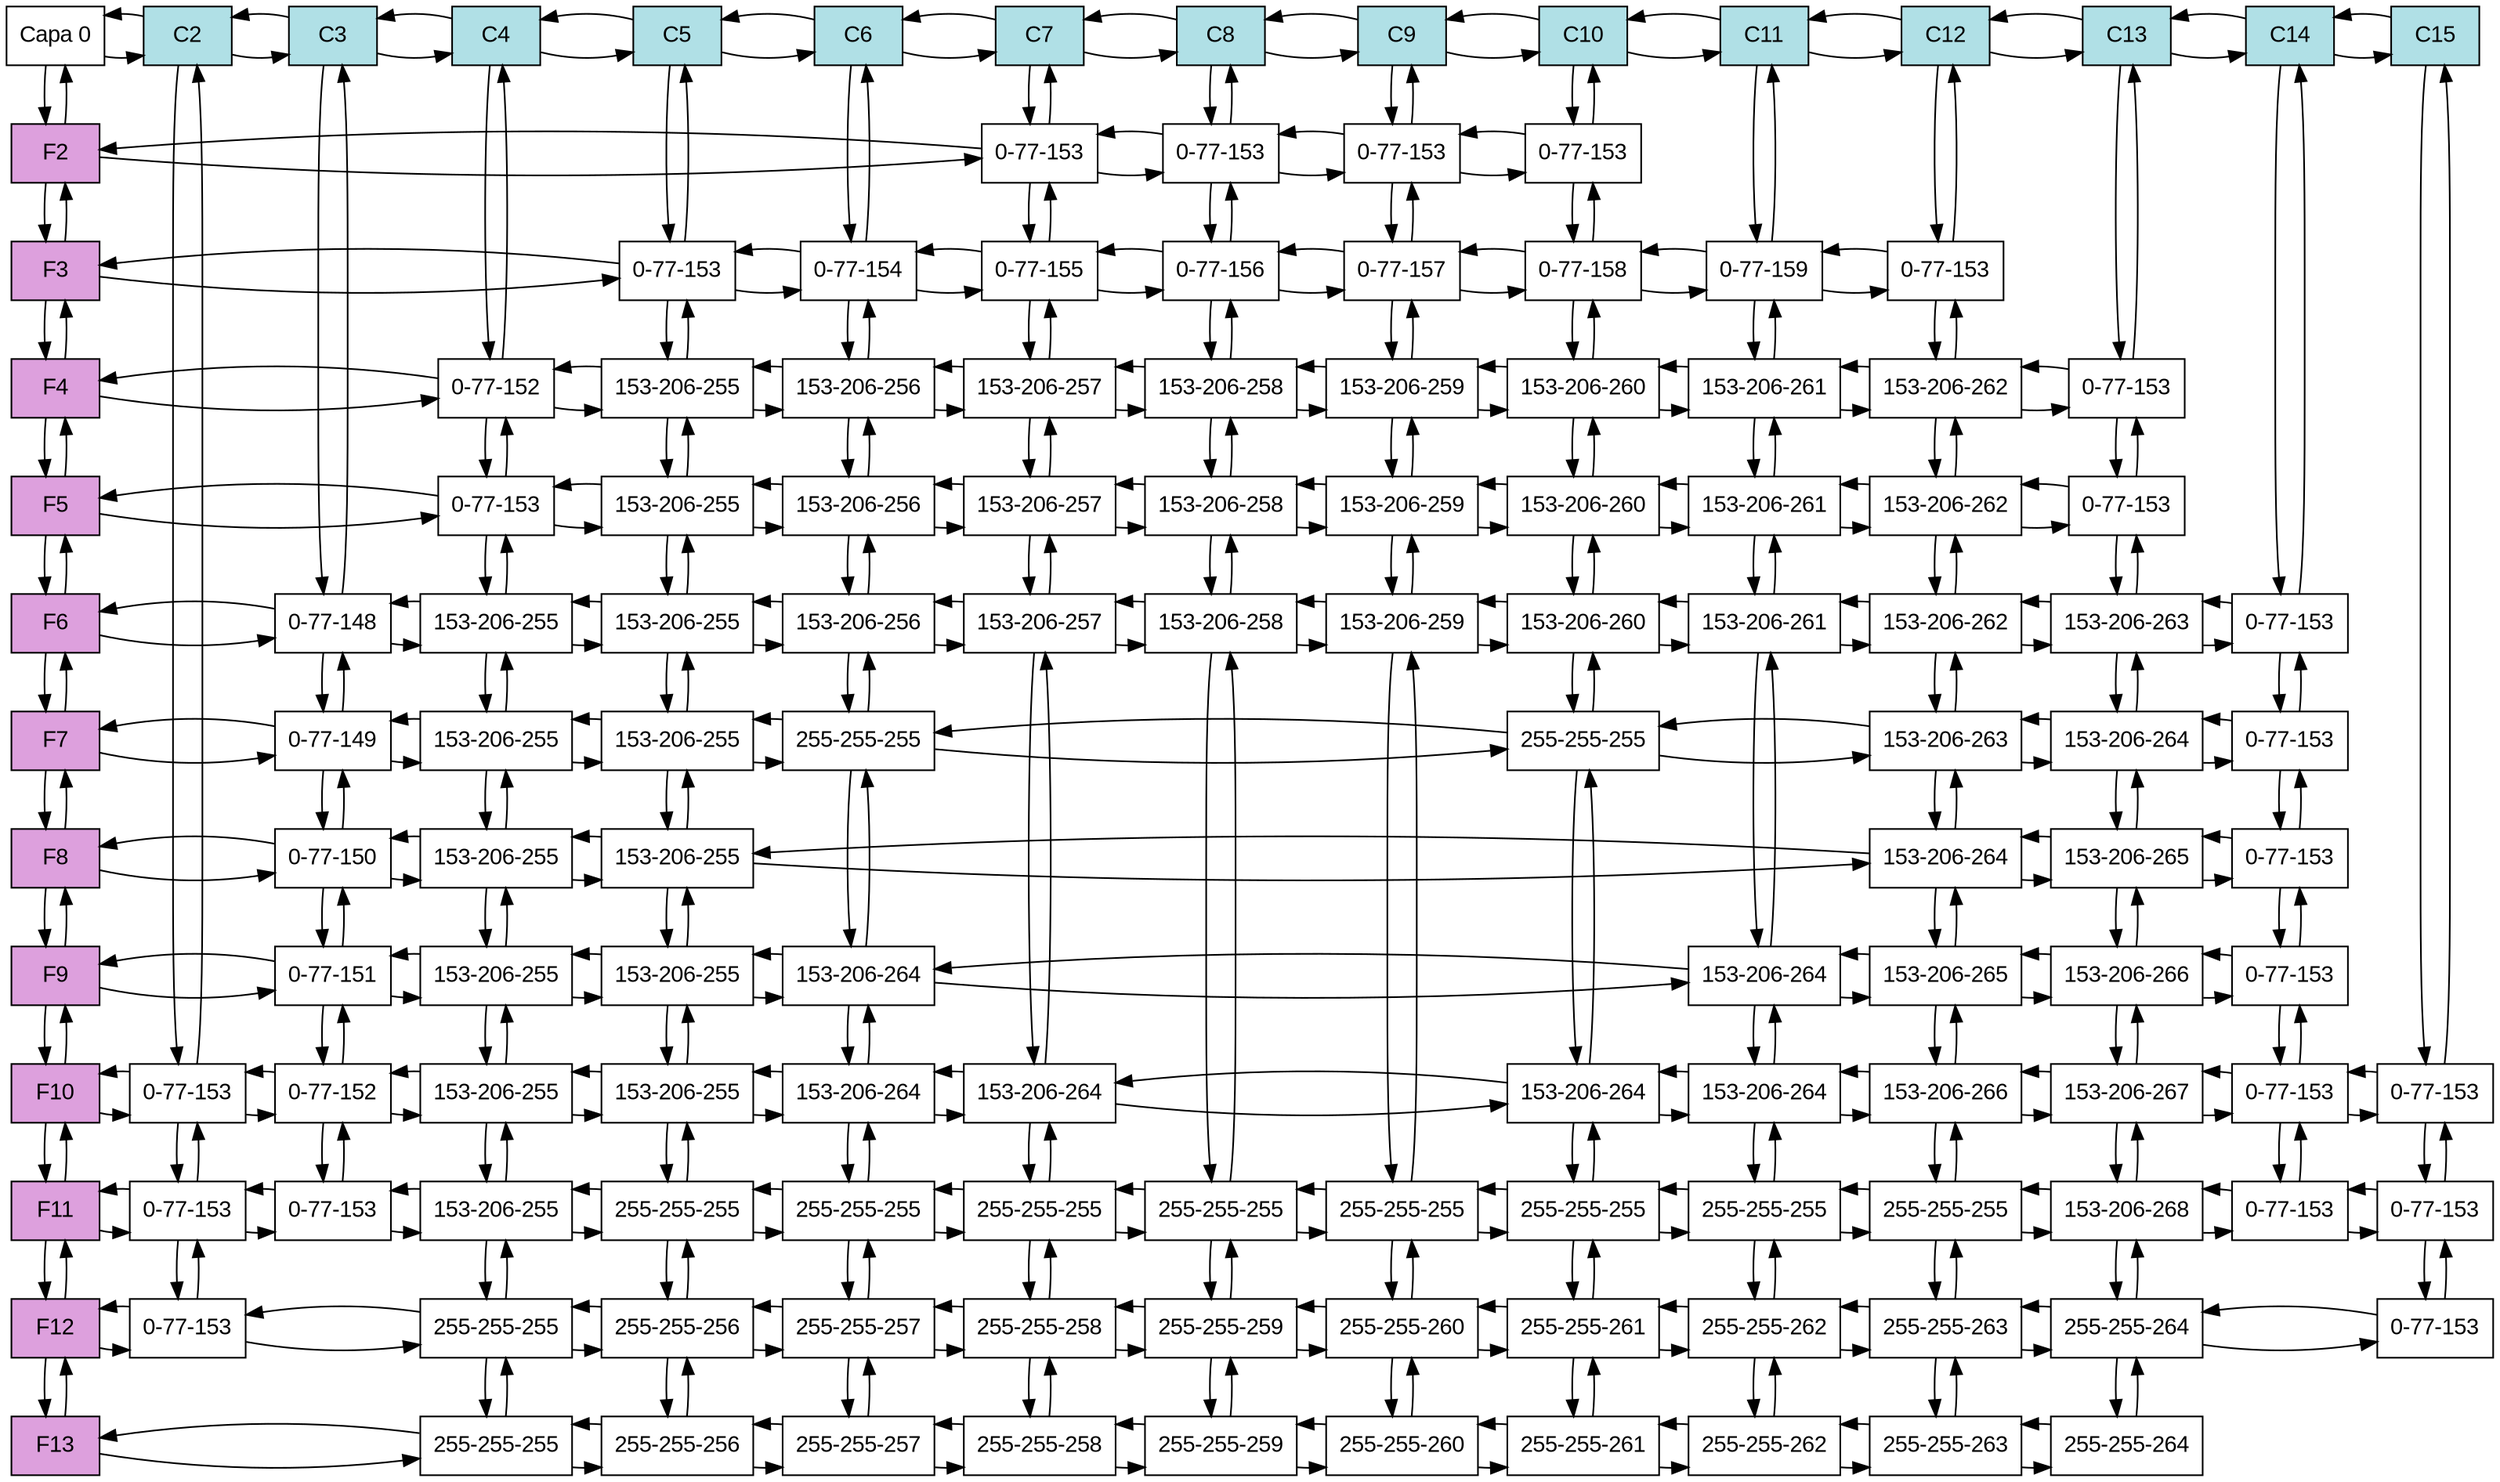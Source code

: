 digraph T{
	node[shape=box fontname="Arial" fillcolor="white" style=filled];
	Root[label = "Capa 0", group="0"];
	F2[group="0" fillcolor="plum"];
	F3[group="0" fillcolor="plum"];
	F4[group="0" fillcolor="plum"];
	F5[group="0" fillcolor="plum"];
	F6[group="0" fillcolor="plum"];
	F7[group="0" fillcolor="plum"];
	F8[group="0" fillcolor="plum"];
	F9[group="0" fillcolor="plum"];
	F10[group="0" fillcolor="plum"];
	F11[group="0" fillcolor="plum"];
	F12[group="0" fillcolor="plum"];
	F13[group="0" fillcolor="plum"];
	C2[group=2 fillcolor="powderblue"];
	C3[group=3 fillcolor="powderblue"];
	C4[group=4 fillcolor="powderblue"];
	C5[group=5 fillcolor="powderblue"];
	C6[group=6 fillcolor="powderblue"];
	C7[group=7 fillcolor="powderblue"];
	C8[group=8 fillcolor="powderblue"];
	C9[group=9 fillcolor="powderblue"];
	C10[group=10 fillcolor="powderblue"];
	C11[group=11 fillcolor="powderblue"];
	C12[group=12 fillcolor="powderblue"];
	C13[group=13 fillcolor="powderblue"];
	C14[group=14 fillcolor="powderblue"];
	C15[group=15 fillcolor="powderblue"];
	N10_2[group=2 label="0-77-153"];
	N11_2[group=2 label="0-77-153"];
	N12_2[group=2 label="0-77-153"];
	N6_3[group=3 label="0-77-148"];
	N7_3[group=3 label="0-77-149"];
	N8_3[group=3 label="0-77-150"];
	N9_3[group=3 label="0-77-151"];
	N10_3[group=3 label="0-77-152"];
	N11_3[group=3 label="0-77-153"];
	N4_4[group=4 label="0-77-152"];
	N5_4[group=4 label="0-77-153"];
	N6_4[group=4 label="153-206-255"];
	N7_4[group=4 label="153-206-255"];
	N8_4[group=4 label="153-206-255"];
	N9_4[group=4 label="153-206-255"];
	N10_4[group=4 label="153-206-255"];
	N11_4[group=4 label="153-206-255"];
	N12_4[group=4 label="255-255-255"];
	N13_4[group=4 label="255-255-255"];
	N3_5[group=5 label="0-77-153"];
	N4_5[group=5 label="153-206-255"];
	N5_5[group=5 label="153-206-255"];
	N6_5[group=5 label="153-206-255"];
	N7_5[group=5 label="153-206-255"];
	N8_5[group=5 label="153-206-255"];
	N9_5[group=5 label="153-206-255"];
	N10_5[group=5 label="153-206-255"];
	N11_5[group=5 label="255-255-255"];
	N12_5[group=5 label="255-255-256"];
	N13_5[group=5 label="255-255-256"];
	N3_6[group=6 label="0-77-154"];
	N4_6[group=6 label="153-206-256"];
	N5_6[group=6 label="153-206-256"];
	N6_6[group=6 label="153-206-256"];
	N7_6[group=6 label="255-255-255"];
	N9_6[group=6 label="153-206-264"];
	N10_6[group=6 label="153-206-264"];
	N11_6[group=6 label="255-255-255"];
	N12_6[group=6 label="255-255-257"];
	N13_6[group=6 label="255-255-257"];
	N2_7[group=7 label="0-77-153"];
	N3_7[group=7 label="0-77-155"];
	N4_7[group=7 label="153-206-257"];
	N5_7[group=7 label="153-206-257"];
	N6_7[group=7 label="153-206-257"];
	N10_7[group=7 label="153-206-264"];
	N11_7[group=7 label="255-255-255"];
	N12_7[group=7 label="255-255-258"];
	N13_7[group=7 label="255-255-258"];
	N2_8[group=8 label="0-77-153"];
	N3_8[group=8 label="0-77-156"];
	N4_8[group=8 label="153-206-258"];
	N5_8[group=8 label="153-206-258"];
	N6_8[group=8 label="153-206-258"];
	N11_8[group=8 label="255-255-255"];
	N12_8[group=8 label="255-255-259"];
	N13_8[group=8 label="255-255-259"];
	N2_9[group=9 label="0-77-153"];
	N3_9[group=9 label="0-77-157"];
	N4_9[group=9 label="153-206-259"];
	N5_9[group=9 label="153-206-259"];
	N6_9[group=9 label="153-206-259"];
	N11_9[group=9 label="255-255-255"];
	N12_9[group=9 label="255-255-260"];
	N13_9[group=9 label="255-255-260"];
	N2_10[group=10 label="0-77-153"];
	N3_10[group=10 label="0-77-158"];
	N4_10[group=10 label="153-206-260"];
	N5_10[group=10 label="153-206-260"];
	N6_10[group=10 label="153-206-260"];
	N7_10[group=10 label="255-255-255"];
	N10_10[group=10 label="153-206-264"];
	N11_10[group=10 label="255-255-255"];
	N12_10[group=10 label="255-255-261"];
	N13_10[group=10 label="255-255-261"];
	N3_11[group=11 label="0-77-159"];
	N4_11[group=11 label="153-206-261"];
	N5_11[group=11 label="153-206-261"];
	N6_11[group=11 label="153-206-261"];
	N9_11[group=11 label="153-206-264"];
	N10_11[group=11 label="153-206-264"];
	N11_11[group=11 label="255-255-255"];
	N12_11[group=11 label="255-255-262"];
	N13_11[group=11 label="255-255-262"];
	N3_12[group=12 label="0-77-153"];
	N4_12[group=12 label="153-206-262"];
	N5_12[group=12 label="153-206-262"];
	N6_12[group=12 label="153-206-262"];
	N7_12[group=12 label="153-206-263"];
	N8_12[group=12 label="153-206-264"];
	N9_12[group=12 label="153-206-265"];
	N10_12[group=12 label="153-206-266"];
	N11_12[group=12 label="255-255-255"];
	N12_12[group=12 label="255-255-263"];
	N13_12[group=12 label="255-255-263"];
	N4_13[group=13 label="0-77-153"];
	N5_13[group=13 label="0-77-153"];
	N6_13[group=13 label="153-206-263"];
	N7_13[group=13 label="153-206-264"];
	N8_13[group=13 label="153-206-265"];
	N9_13[group=13 label="153-206-266"];
	N10_13[group=13 label="153-206-267"];
	N11_13[group=13 label="153-206-268"];
	N12_13[group=13 label="255-255-264"];
	N13_13[group=13 label="255-255-264"];
	N6_14[group=14 label="0-77-153"];
	N7_14[group=14 label="0-77-153"];
	N8_14[group=14 label="0-77-153"];
	N9_14[group=14 label="0-77-153"];
	N10_14[group=14 label="0-77-153"];
	N11_14[group=14 label="0-77-153"];
	N10_15[group=15 label="0-77-153"];
	N11_15[group=15 label="0-77-153"];
	N12_15[group=15 label="0-77-153"];
	subgraph columnHeader {
		rank = same;
		Root -> C2 -> C3 -> C4 -> C5 -> C6 -> C7 -> C8 -> C9 -> C10 -> C11 -> C12 -> C13 -> C14 -> C15;
		Root -> C2 -> C3 -> C4 -> C5 -> C6 -> C7 -> C8 -> C9 -> C10 -> C11 -> C12 -> C13 -> C14 -> C15[dir=back];
	}
	subgraph row2 {
		rank = same;
		F2 -> N2_7 -> N2_8 -> N2_9 -> N2_10;
		F2 -> N2_7 -> N2_8 -> N2_9 -> N2_10[dir=back];
	}
	subgraph row3 {
		rank = same;
		F3 -> N3_5 -> N3_6 -> N3_7 -> N3_8 -> N3_9 -> N3_10 -> N3_11 -> N3_12;
		F3 -> N3_5 -> N3_6 -> N3_7 -> N3_8 -> N3_9 -> N3_10 -> N3_11 -> N3_12[dir=back];
	}
	subgraph row4 {
		rank = same;
		F4 -> N4_4 -> N4_5 -> N4_6 -> N4_7 -> N4_8 -> N4_9 -> N4_10 -> N4_11 -> N4_12 -> N4_13;
		F4 -> N4_4 -> N4_5 -> N4_6 -> N4_7 -> N4_8 -> N4_9 -> N4_10 -> N4_11 -> N4_12 -> N4_13[dir=back];
	}
	subgraph row5 {
		rank = same;
		F5 -> N5_4 -> N5_5 -> N5_6 -> N5_7 -> N5_8 -> N5_9 -> N5_10 -> N5_11 -> N5_12 -> N5_13;
		F5 -> N5_4 -> N5_5 -> N5_6 -> N5_7 -> N5_8 -> N5_9 -> N5_10 -> N5_11 -> N5_12 -> N5_13[dir=back];
	}
	subgraph row6 {
		rank = same;
		F6 -> N6_3 -> N6_4 -> N6_5 -> N6_6 -> N6_7 -> N6_8 -> N6_9 -> N6_10 -> N6_11 -> N6_12 -> N6_13 -> N6_14;
		F6 -> N6_3 -> N6_4 -> N6_5 -> N6_6 -> N6_7 -> N6_8 -> N6_9 -> N6_10 -> N6_11 -> N6_12 -> N6_13 -> N6_14[dir=back];
	}
	subgraph row7 {
		rank = same;
		F7 -> N7_3 -> N7_4 -> N7_5 -> N7_6 -> N7_10 -> N7_12 -> N7_13 -> N7_14;
		F7 -> N7_3 -> N7_4 -> N7_5 -> N7_6 -> N7_10 -> N7_12 -> N7_13 -> N7_14[dir=back];
	}
	subgraph row8 {
		rank = same;
		F8 -> N8_3 -> N8_4 -> N8_5 -> N8_12 -> N8_13 -> N8_14;
		F8 -> N8_3 -> N8_4 -> N8_5 -> N8_12 -> N8_13 -> N8_14[dir=back];
	}
	subgraph row9 {
		rank = same;
		F9 -> N9_3 -> N9_4 -> N9_5 -> N9_6 -> N9_11 -> N9_12 -> N9_13 -> N9_14;
		F9 -> N9_3 -> N9_4 -> N9_5 -> N9_6 -> N9_11 -> N9_12 -> N9_13 -> N9_14[dir=back];
	}
	subgraph row10 {
		rank = same;
		F10 -> N10_2 -> N10_3 -> N10_4 -> N10_5 -> N10_6 -> N10_7 -> N10_10 -> N10_11 -> N10_12 -> N10_13 -> N10_14 -> N10_15;
		F10 -> N10_2 -> N10_3 -> N10_4 -> N10_5 -> N10_6 -> N10_7 -> N10_10 -> N10_11 -> N10_12 -> N10_13 -> N10_14 -> N10_15[dir=back];
	}
	subgraph row11 {
		rank = same;
		F11 -> N11_2 -> N11_3 -> N11_4 -> N11_5 -> N11_6 -> N11_7 -> N11_8 -> N11_9 -> N11_10 -> N11_11 -> N11_12 -> N11_13 -> N11_14 -> N11_15;
		F11 -> N11_2 -> N11_3 -> N11_4 -> N11_5 -> N11_6 -> N11_7 -> N11_8 -> N11_9 -> N11_10 -> N11_11 -> N11_12 -> N11_13 -> N11_14 -> N11_15[dir=back];
	}
	subgraph row12 {
		rank = same;
		F12 -> N12_2 -> N12_4 -> N12_5 -> N12_6 -> N12_7 -> N12_8 -> N12_9 -> N12_10 -> N12_11 -> N12_12 -> N12_13 -> N12_15;
		F12 -> N12_2 -> N12_4 -> N12_5 -> N12_6 -> N12_7 -> N12_8 -> N12_9 -> N12_10 -> N12_11 -> N12_12 -> N12_13 -> N12_15[dir=back];
	}
	subgraph row13 {
		rank = same;
		F13 -> N13_4 -> N13_5 -> N13_6 -> N13_7 -> N13_8 -> N13_9 -> N13_10 -> N13_11 -> N13_12 -> N13_13;
		F13 -> N13_4 -> N13_5 -> N13_6 -> N13_7 -> N13_8 -> N13_9 -> N13_10 -> N13_11 -> N13_12 -> N13_13[dir=back];
	}
	subgraph rowHeader {
		Root -> F2 -> F3 -> F4 -> F5 -> F6 -> F7 -> F8 -> F9 -> F10 -> F11 -> F12 -> F13;
		Root -> F2 -> F3 -> F4 -> F5 -> F6 -> F7 -> F8 -> F9 -> F10 -> F11 -> F12 -> F13[dir=back];
	}
	subgraph column2 {
		C2 -> N10_2 -> N11_2 -> N12_2;
		C2 -> N10_2 -> N11_2 -> N12_2[dir=back];
	}
	subgraph column3 {
		C3 -> N6_3 -> N7_3 -> N8_3 -> N9_3 -> N10_3 -> N11_3;
		C3 -> N6_3 -> N7_3 -> N8_3 -> N9_3 -> N10_3 -> N11_3[dir=back];
	}
	subgraph column4 {
		C4 -> N4_4 -> N5_4 -> N6_4 -> N7_4 -> N8_4 -> N9_4 -> N10_4 -> N11_4 -> N12_4 -> N13_4;
		C4 -> N4_4 -> N5_4 -> N6_4 -> N7_4 -> N8_4 -> N9_4 -> N10_4 -> N11_4 -> N12_4 -> N13_4[dir=back];
	}
	subgraph column5 {
		C5 -> N3_5 -> N4_5 -> N5_5 -> N6_5 -> N7_5 -> N8_5 -> N9_5 -> N10_5 -> N11_5 -> N12_5 -> N13_5;
		C5 -> N3_5 -> N4_5 -> N5_5 -> N6_5 -> N7_5 -> N8_5 -> N9_5 -> N10_5 -> N11_5 -> N12_5 -> N13_5[dir=back];
	}
	subgraph column6 {
		C6 -> N3_6 -> N4_6 -> N5_6 -> N6_6 -> N7_6 -> N9_6 -> N10_6 -> N11_6 -> N12_6 -> N13_6;
		C6 -> N3_6 -> N4_6 -> N5_6 -> N6_6 -> N7_6 -> N9_6 -> N10_6 -> N11_6 -> N12_6 -> N13_6[dir=back];
	}
	subgraph column7 {
		C7 -> N2_7 -> N3_7 -> N4_7 -> N5_7 -> N6_7 -> N10_7 -> N11_7 -> N12_7 -> N13_7;
		C7 -> N2_7 -> N3_7 -> N4_7 -> N5_7 -> N6_7 -> N10_7 -> N11_7 -> N12_7 -> N13_7[dir=back];
	}
	subgraph column8 {
		C8 -> N2_8 -> N3_8 -> N4_8 -> N5_8 -> N6_8 -> N11_8 -> N12_8 -> N13_8;
		C8 -> N2_8 -> N3_8 -> N4_8 -> N5_8 -> N6_8 -> N11_8 -> N12_8 -> N13_8[dir=back];
	}
	subgraph column9 {
		C9 -> N2_9 -> N3_9 -> N4_9 -> N5_9 -> N6_9 -> N11_9 -> N12_9 -> N13_9;
		C9 -> N2_9 -> N3_9 -> N4_9 -> N5_9 -> N6_9 -> N11_9 -> N12_9 -> N13_9[dir=back];
	}
	subgraph column10 {
		C10 -> N2_10 -> N3_10 -> N4_10 -> N5_10 -> N6_10 -> N7_10 -> N10_10 -> N11_10 -> N12_10 -> N13_10;
		C10 -> N2_10 -> N3_10 -> N4_10 -> N5_10 -> N6_10 -> N7_10 -> N10_10 -> N11_10 -> N12_10 -> N13_10[dir=back];
	}
	subgraph column11 {
		C11 -> N3_11 -> N4_11 -> N5_11 -> N6_11 -> N9_11 -> N10_11 -> N11_11 -> N12_11 -> N13_11;
		C11 -> N3_11 -> N4_11 -> N5_11 -> N6_11 -> N9_11 -> N10_11 -> N11_11 -> N12_11 -> N13_11[dir=back];
	}
	subgraph column12 {
		C12 -> N3_12 -> N4_12 -> N5_12 -> N6_12 -> N7_12 -> N8_12 -> N9_12 -> N10_12 -> N11_12 -> N12_12 -> N13_12;
		C12 -> N3_12 -> N4_12 -> N5_12 -> N6_12 -> N7_12 -> N8_12 -> N9_12 -> N10_12 -> N11_12 -> N12_12 -> N13_12[dir=back];
	}
	subgraph column13 {
		C13 -> N4_13 -> N5_13 -> N6_13 -> N7_13 -> N8_13 -> N9_13 -> N10_13 -> N11_13 -> N12_13 -> N13_13;
		C13 -> N4_13 -> N5_13 -> N6_13 -> N7_13 -> N8_13 -> N9_13 -> N10_13 -> N11_13 -> N12_13 -> N13_13[dir=back];
	}
	subgraph column14 {
		C14 -> N6_14 -> N7_14 -> N8_14 -> N9_14 -> N10_14 -> N11_14;
		C14 -> N6_14 -> N7_14 -> N8_14 -> N9_14 -> N10_14 -> N11_14[dir=back];
	}
	subgraph column15 {
		C15 -> N10_15 -> N11_15 -> N12_15;
		C15 -> N10_15 -> N11_15 -> N12_15[dir=back];
	}
}